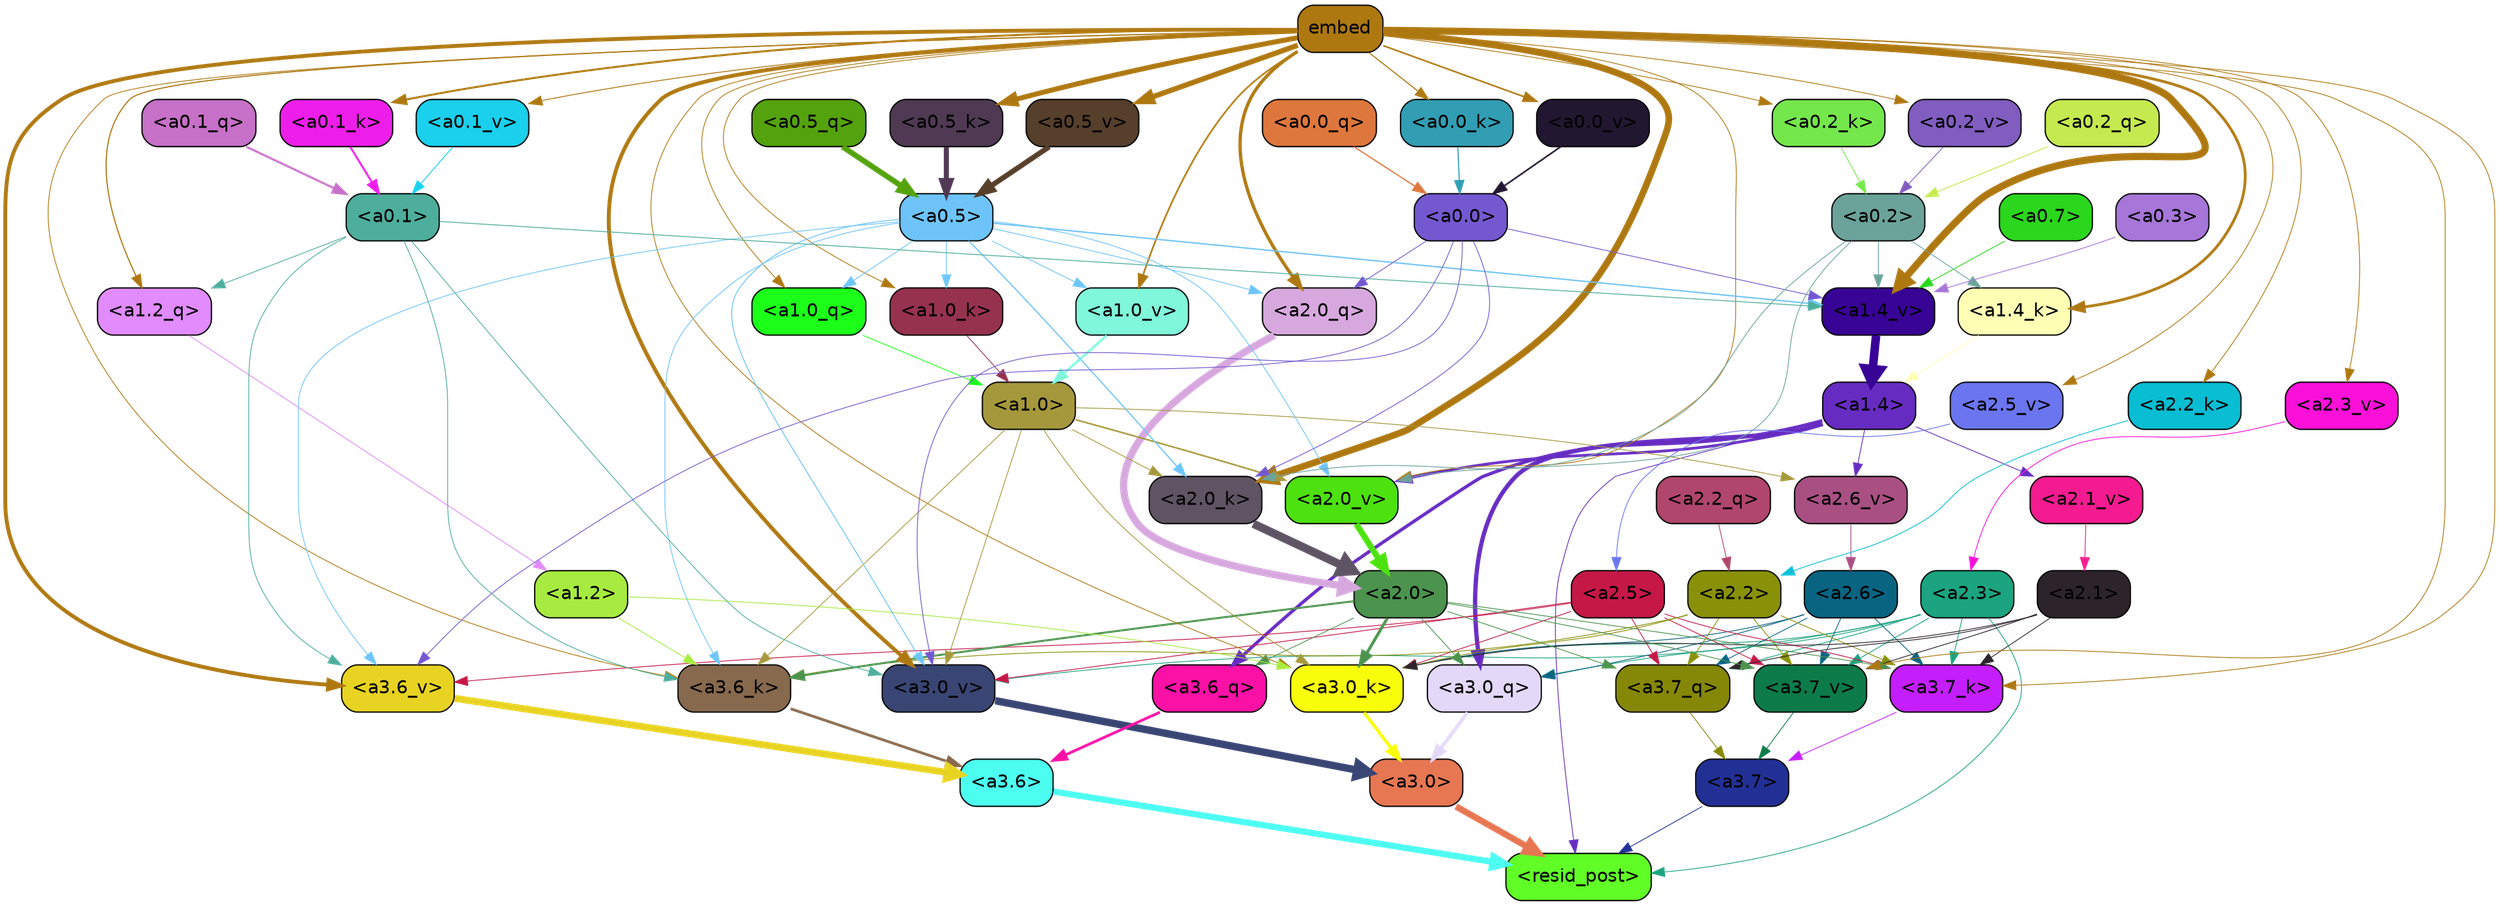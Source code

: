 strict digraph "" {
	graph [bgcolor=transparent,
		layout=dot,
		overlap=false,
		splines=true
	];
	"<a3.7>"	[color=black,
		fillcolor="#223096",
		fontname=Helvetica,
		shape=box,
		style="filled, rounded"];
	"<resid_post>"	[color=black,
		fillcolor="#60fd27",
		fontname=Helvetica,
		shape=box,
		style="filled, rounded"];
	"<a3.7>" -> "<resid_post>"	[color="#223096",
		penwidth=0.6];
	"<a3.6>"	[color=black,
		fillcolor="#4cfef0",
		fontname=Helvetica,
		shape=box,
		style="filled, rounded"];
	"<a3.6>" -> "<resid_post>"	[color="#4cfef0",
		penwidth=4.753257989883423];
	"<a3.0>"	[color=black,
		fillcolor="#e77753",
		fontname=Helvetica,
		shape=box,
		style="filled, rounded"];
	"<a3.0>" -> "<resid_post>"	[color="#e77753",
		penwidth=4.90053927898407];
	"<a2.3>"	[color=black,
		fillcolor="#1ba47f",
		fontname=Helvetica,
		shape=box,
		style="filled, rounded"];
	"<a2.3>" -> "<resid_post>"	[color="#1ba47f",
		penwidth=0.6];
	"<a3.7_q>"	[color=black,
		fillcolor="#858706",
		fontname=Helvetica,
		shape=box,
		style="filled, rounded"];
	"<a2.3>" -> "<a3.7_q>"	[color="#1ba47f",
		penwidth=0.6];
	"<a3.0_q>"	[color=black,
		fillcolor="#e3d8f8",
		fontname=Helvetica,
		shape=box,
		style="filled, rounded"];
	"<a2.3>" -> "<a3.0_q>"	[color="#1ba47f",
		penwidth=0.6];
	"<a3.7_k>"	[color=black,
		fillcolor="#c41efc",
		fontname=Helvetica,
		shape=box,
		style="filled, rounded"];
	"<a2.3>" -> "<a3.7_k>"	[color="#1ba47f",
		penwidth=0.6];
	"<a3.0_k>"	[color=black,
		fillcolor="#f8fd0b",
		fontname=Helvetica,
		shape=box,
		style="filled, rounded"];
	"<a2.3>" -> "<a3.0_k>"	[color="#1ba47f",
		penwidth=0.6];
	"<a3.7_v>"	[color=black,
		fillcolor="#0c7b49",
		fontname=Helvetica,
		shape=box,
		style="filled, rounded"];
	"<a2.3>" -> "<a3.7_v>"	[color="#1ba47f",
		penwidth=0.6];
	"<a3.0_v>"	[color=black,
		fillcolor="#394573",
		fontname=Helvetica,
		shape=box,
		style="filled, rounded"];
	"<a2.3>" -> "<a3.0_v>"	[color="#1ba47f",
		penwidth=0.6];
	"<a1.4>"	[color=black,
		fillcolor="#662cc1",
		fontname=Helvetica,
		shape=box,
		style="filled, rounded"];
	"<a1.4>" -> "<resid_post>"	[color="#662cc1",
		penwidth=0.6];
	"<a3.6_q>"	[color=black,
		fillcolor="#fb11a6",
		fontname=Helvetica,
		shape=box,
		style="filled, rounded"];
	"<a1.4>" -> "<a3.6_q>"	[color="#662cc1",
		penwidth=2.5149343013763428];
	"<a1.4>" -> "<a3.0_q>"	[color="#662cc1",
		penwidth=3.2760138511657715];
	"<a2.6_v>"	[color=black,
		fillcolor="#a95083",
		fontname=Helvetica,
		shape=box,
		style="filled, rounded"];
	"<a1.4>" -> "<a2.6_v>"	[color="#662cc1",
		penwidth=0.6];
	"<a2.1_v>"	[color=black,
		fillcolor="#f41b90",
		fontname=Helvetica,
		shape=box,
		style="filled, rounded"];
	"<a1.4>" -> "<a2.1_v>"	[color="#662cc1",
		penwidth=0.6];
	"<a2.0_v>"	[color=black,
		fillcolor="#4de10f",
		fontname=Helvetica,
		shape=box,
		style="filled, rounded"];
	"<a1.4>" -> "<a2.0_v>"	[color="#662cc1",
		penwidth=2.0870713144540787];
	"<a3.7_q>" -> "<a3.7>"	[color="#858706",
		penwidth=0.6];
	"<a3.6_q>" -> "<a3.6>"	[color="#fb11a6",
		penwidth=2.091020345687866];
	"<a3.0_q>" -> "<a3.0>"	[color="#e3d8f8",
		penwidth=2.7421876192092896];
	"<a3.7_k>" -> "<a3.7>"	[color="#c41efc",
		penwidth=0.6];
	"<a3.6_k>"	[color=black,
		fillcolor="#87694e",
		fontname=Helvetica,
		shape=box,
		style="filled, rounded"];
	"<a3.6_k>" -> "<a3.6>"	[color="#87694e",
		penwidth=2.048597991466522];
	"<a3.0_k>" -> "<a3.0>"	[color="#f8fd0b",
		penwidth=2.476402521133423];
	"<a3.7_v>" -> "<a3.7>"	[color="#0c7b49",
		penwidth=0.6];
	"<a3.6_v>"	[color=black,
		fillcolor="#e8d323",
		fontname=Helvetica,
		shape=box,
		style="filled, rounded"];
	"<a3.6_v>" -> "<a3.6>"	[color="#e8d323",
		penwidth=5.2550448179244995];
	"<a3.0_v>" -> "<a3.0>"	[color="#394573",
		penwidth=5.652270674705505];
	"<a2.6>"	[color=black,
		fillcolor="#096482",
		fontname=Helvetica,
		shape=box,
		style="filled, rounded"];
	"<a2.6>" -> "<a3.7_q>"	[color="#096482",
		penwidth=0.6];
	"<a2.6>" -> "<a3.0_q>"	[color="#096482",
		penwidth=0.6];
	"<a2.6>" -> "<a3.7_k>"	[color="#096482",
		penwidth=0.6];
	"<a2.6>" -> "<a3.0_k>"	[color="#096482",
		penwidth=0.6];
	"<a2.6>" -> "<a3.7_v>"	[color="#096482",
		penwidth=0.6];
	"<a2.5>"	[color=black,
		fillcolor="#c51847",
		fontname=Helvetica,
		shape=box,
		style="filled, rounded"];
	"<a2.5>" -> "<a3.7_q>"	[color="#c51847",
		penwidth=0.6];
	"<a2.5>" -> "<a3.7_k>"	[color="#c51847",
		penwidth=0.6];
	"<a2.5>" -> "<a3.0_k>"	[color="#c51847",
		penwidth=0.6];
	"<a2.5>" -> "<a3.7_v>"	[color="#c51847",
		penwidth=0.6];
	"<a2.5>" -> "<a3.6_v>"	[color="#c51847",
		penwidth=0.6];
	"<a2.5>" -> "<a3.0_v>"	[color="#c51847",
		penwidth=0.6];
	"<a2.2>"	[color=black,
		fillcolor="#899109",
		fontname=Helvetica,
		shape=box,
		style="filled, rounded"];
	"<a2.2>" -> "<a3.7_q>"	[color="#899109",
		penwidth=0.6];
	"<a2.2>" -> "<a3.7_k>"	[color="#899109",
		penwidth=0.6];
	"<a2.2>" -> "<a3.6_k>"	[color="#899109",
		penwidth=0.6];
	"<a2.2>" -> "<a3.0_k>"	[color="#899109",
		penwidth=0.6];
	"<a2.2>" -> "<a3.7_v>"	[color="#899109",
		penwidth=0.6];
	"<a2.1>"	[color=black,
		fillcolor="#2d242b",
		fontname=Helvetica,
		shape=box,
		style="filled, rounded"];
	"<a2.1>" -> "<a3.7_q>"	[color="#2d242b",
		penwidth=0.6];
	"<a2.1>" -> "<a3.7_k>"	[color="#2d242b",
		penwidth=0.6];
	"<a2.1>" -> "<a3.0_k>"	[color="#2d242b",
		penwidth=0.6];
	"<a2.1>" -> "<a3.7_v>"	[color="#2d242b",
		penwidth=0.6];
	"<a2.0>"	[color=black,
		fillcolor="#4c934e",
		fontname=Helvetica,
		shape=box,
		style="filled, rounded"];
	"<a2.0>" -> "<a3.7_q>"	[color="#4c934e",
		penwidth=0.6];
	"<a2.0>" -> "<a3.6_q>"	[color="#4c934e",
		penwidth=0.6];
	"<a2.0>" -> "<a3.0_q>"	[color="#4c934e",
		penwidth=0.6];
	"<a2.0>" -> "<a3.7_k>"	[color="#4c934e",
		penwidth=0.6];
	"<a2.0>" -> "<a3.6_k>"	[color="#4c934e",
		penwidth=1.5290023684501648];
	"<a2.0>" -> "<a3.0_k>"	[color="#4c934e",
		penwidth=2.2635570764541626];
	"<a2.0>" -> "<a3.7_v>"	[color="#4c934e",
		penwidth=0.6];
	embed	[color=black,
		fillcolor="#ae7811",
		fontname=Helvetica,
		shape=box,
		style="filled, rounded"];
	embed -> "<a3.7_k>"	[color="#ae7811",
		penwidth=0.6];
	embed -> "<a3.6_k>"	[color="#ae7811",
		penwidth=0.6];
	embed -> "<a3.0_k>"	[color="#ae7811",
		penwidth=0.6];
	embed -> "<a3.7_v>"	[color="#ae7811",
		penwidth=0.6];
	embed -> "<a3.6_v>"	[color="#ae7811",
		penwidth=2.9556376338005066];
	embed -> "<a3.0_v>"	[color="#ae7811",
		penwidth=2.972973108291626];
	"<a2.0_q>"	[color=black,
		fillcolor="#d7a8de",
		fontname=Helvetica,
		shape=box,
		style="filled, rounded"];
	embed -> "<a2.0_q>"	[color="#ae7811",
		penwidth=2.522909115999937];
	"<a2.2_k>"	[color=black,
		fillcolor="#09bdd3",
		fontname=Helvetica,
		shape=box,
		style="filled, rounded"];
	embed -> "<a2.2_k>"	[color="#ae7811",
		penwidth=0.6];
	"<a2.0_k>"	[color=black,
		fillcolor="#5f5463",
		fontname=Helvetica,
		shape=box,
		style="filled, rounded"];
	embed -> "<a2.0_k>"	[color="#ae7811",
		penwidth=5.094568967819214];
	"<a2.5_v>"	[color=black,
		fillcolor="#6b75f0",
		fontname=Helvetica,
		shape=box,
		style="filled, rounded"];
	embed -> "<a2.5_v>"	[color="#ae7811",
		penwidth=0.6];
	"<a2.3_v>"	[color=black,
		fillcolor="#fb10d9",
		fontname=Helvetica,
		shape=box,
		style="filled, rounded"];
	embed -> "<a2.3_v>"	[color="#ae7811",
		penwidth=0.6];
	embed -> "<a2.0_v>"	[color="#ae7811",
		penwidth=0.6];
	"<a1.2_q>"	[color=black,
		fillcolor="#e18bfc",
		fontname=Helvetica,
		shape=box,
		style="filled, rounded"];
	embed -> "<a1.2_q>"	[color="#ae7811",
		penwidth=0.8520002365112305];
	"<a1.0_q>"	[color=black,
		fillcolor="#1bff19",
		fontname=Helvetica,
		shape=box,
		style="filled, rounded"];
	embed -> "<a1.0_q>"	[color="#ae7811",
		penwidth=0.6];
	"<a1.4_k>"	[color=black,
		fillcolor="#feffb5",
		fontname=Helvetica,
		shape=box,
		style="filled, rounded"];
	embed -> "<a1.4_k>"	[color="#ae7811",
		penwidth=2.115079402923584];
	"<a1.0_k>"	[color=black,
		fillcolor="#96324e",
		fontname=Helvetica,
		shape=box,
		style="filled, rounded"];
	embed -> "<a1.0_k>"	[color="#ae7811",
		penwidth=0.6];
	"<a1.4_v>"	[color=black,
		fillcolor="#370495",
		fontname=Helvetica,
		shape=box,
		style="filled, rounded"];
	embed -> "<a1.4_v>"	[color="#ae7811",
		penwidth=5.504090070724487];
	"<a1.0_v>"	[color=black,
		fillcolor="#80f6db",
		fontname=Helvetica,
		shape=box,
		style="filled, rounded"];
	embed -> "<a1.0_v>"	[color="#ae7811",
		penwidth=1.2935692071914673];
	"<a0.5_k>"	[color=black,
		fillcolor="#4f3953",
		fontname=Helvetica,
		shape=box,
		style="filled, rounded"];
	embed -> "<a0.5_k>"	[color="#ae7811",
		penwidth=3.851005434989929];
	"<a0.2_k>"	[color=black,
		fillcolor="#74e74c",
		fontname=Helvetica,
		shape=box,
		style="filled, rounded"];
	embed -> "<a0.2_k>"	[color="#ae7811",
		penwidth=0.6];
	"<a0.1_k>"	[color=black,
		fillcolor="#ee1eea",
		fontname=Helvetica,
		shape=box,
		style="filled, rounded"];
	embed -> "<a0.1_k>"	[color="#ae7811",
		penwidth=1.5319340229034424];
	"<a0.0_k>"	[color=black,
		fillcolor="#329eb3",
		fontname=Helvetica,
		shape=box,
		style="filled, rounded"];
	embed -> "<a0.0_k>"	[color="#ae7811",
		penwidth=0.8205299377441406];
	"<a0.5_v>"	[color=black,
		fillcolor="#563f2b",
		fontname=Helvetica,
		shape=box,
		style="filled, rounded"];
	embed -> "<a0.5_v>"	[color="#ae7811",
		penwidth=4.012355327606201];
	"<a0.2_v>"	[color=black,
		fillcolor="#805dbf",
		fontname=Helvetica,
		shape=box,
		style="filled, rounded"];
	embed -> "<a0.2_v>"	[color="#ae7811",
		penwidth=0.6];
	"<a0.1_v>"	[color=black,
		fillcolor="#1ad0ec",
		fontname=Helvetica,
		shape=box,
		style="filled, rounded"];
	embed -> "<a0.1_v>"	[color="#ae7811",
		penwidth=0.6730842590332031];
	"<a0.0_v>"	[color=black,
		fillcolor="#221730",
		fontname=Helvetica,
		shape=box,
		style="filled, rounded"];
	embed -> "<a0.0_v>"	[color="#ae7811",
		penwidth=1.2175352573394775];
	"<a1.2>"	[color=black,
		fillcolor="#a7eb40",
		fontname=Helvetica,
		shape=box,
		style="filled, rounded"];
	"<a1.2>" -> "<a3.6_k>"	[color="#a7eb40",
		penwidth=0.6];
	"<a1.2>" -> "<a3.0_k>"	[color="#a7eb40",
		penwidth=0.6];
	"<a1.0>"	[color=black,
		fillcolor="#a5983c",
		fontname=Helvetica,
		shape=box,
		style="filled, rounded"];
	"<a1.0>" -> "<a3.6_k>"	[color="#a5983c",
		penwidth=0.6];
	"<a1.0>" -> "<a3.0_k>"	[color="#a5983c",
		penwidth=0.6];
	"<a1.0>" -> "<a3.0_v>"	[color="#a5983c",
		penwidth=0.6];
	"<a1.0>" -> "<a2.0_k>"	[color="#a5983c",
		penwidth=0.6];
	"<a1.0>" -> "<a2.6_v>"	[color="#a5983c",
		penwidth=0.6];
	"<a1.0>" -> "<a2.0_v>"	[color="#a5983c",
		penwidth=1.2152502536773682];
	"<a0.5>"	[color=black,
		fillcolor="#6ec4f8",
		fontname=Helvetica,
		shape=box,
		style="filled, rounded"];
	"<a0.5>" -> "<a3.6_k>"	[color="#6ec4f8",
		penwidth=0.6];
	"<a0.5>" -> "<a3.6_v>"	[color="#6ec4f8",
		penwidth=0.6];
	"<a0.5>" -> "<a3.0_v>"	[color="#6ec4f8",
		penwidth=0.6790935099124908];
	"<a0.5>" -> "<a2.0_q>"	[color="#6ec4f8",
		penwidth=0.6];
	"<a0.5>" -> "<a2.0_k>"	[color="#6ec4f8",
		penwidth=0.8835153579711914];
	"<a0.5>" -> "<a2.0_v>"	[color="#6ec4f8",
		penwidth=0.6];
	"<a0.5>" -> "<a1.0_q>"	[color="#6ec4f8",
		penwidth=0.6];
	"<a0.5>" -> "<a1.0_k>"	[color="#6ec4f8",
		penwidth=0.6];
	"<a0.5>" -> "<a1.4_v>"	[color="#6ec4f8",
		penwidth=1.022335171699524];
	"<a0.5>" -> "<a1.0_v>"	[color="#6ec4f8",
		penwidth=0.6];
	"<a0.1>"	[color=black,
		fillcolor="#4eae9c",
		fontname=Helvetica,
		shape=box,
		style="filled, rounded"];
	"<a0.1>" -> "<a3.6_k>"	[color="#4eae9c",
		penwidth=0.6];
	"<a0.1>" -> "<a3.6_v>"	[color="#4eae9c",
		penwidth=0.6];
	"<a0.1>" -> "<a3.0_v>"	[color="#4eae9c",
		penwidth=0.6];
	"<a0.1>" -> "<a1.2_q>"	[color="#4eae9c",
		penwidth=0.6];
	"<a0.1>" -> "<a1.4_v>"	[color="#4eae9c",
		penwidth=0.6438122987747192];
	"<a0.0>"	[color=black,
		fillcolor="#7458d0",
		fontname=Helvetica,
		shape=box,
		style="filled, rounded"];
	"<a0.0>" -> "<a3.6_v>"	[color="#7458d0",
		penwidth=0.6];
	"<a0.0>" -> "<a3.0_v>"	[color="#7458d0",
		penwidth=0.6];
	"<a0.0>" -> "<a2.0_q>"	[color="#7458d0",
		penwidth=0.6];
	"<a0.0>" -> "<a2.0_k>"	[color="#7458d0",
		penwidth=0.6];
	"<a0.0>" -> "<a1.4_v>"	[color="#7458d0",
		penwidth=0.6];
	"<a2.2_q>"	[color=black,
		fillcolor="#b0466b",
		fontname=Helvetica,
		shape=box,
		style="filled, rounded"];
	"<a2.2_q>" -> "<a2.2>"	[color="#b0466b",
		penwidth=0.6];
	"<a2.0_q>" -> "<a2.0>"	[color="#d7a8de",
		penwidth=5.557696580886841];
	"<a2.2_k>" -> "<a2.2>"	[color="#09bdd3",
		penwidth=0.6];
	"<a2.0_k>" -> "<a2.0>"	[color="#5f5463",
		penwidth=6.320472955703735];
	"<a2.6_v>" -> "<a2.6>"	[color="#a95083",
		penwidth=0.6];
	"<a2.5_v>" -> "<a2.5>"	[color="#6b75f0",
		penwidth=0.6];
	"<a2.3_v>" -> "<a2.3>"	[color="#fb10d9",
		penwidth=0.6];
	"<a2.1_v>" -> "<a2.1>"	[color="#f41b90",
		penwidth=0.6];
	"<a2.0_v>" -> "<a2.0>"	[color="#4de10f",
		penwidth=4.611755967140198];
	"<a0.2>"	[color=black,
		fillcolor="#6ba39b",
		fontname=Helvetica,
		shape=box,
		style="filled, rounded"];
	"<a0.2>" -> "<a2.0_k>"	[color="#6ba39b",
		penwidth=0.6];
	"<a0.2>" -> "<a2.0_v>"	[color="#6ba39b",
		penwidth=0.6];
	"<a0.2>" -> "<a1.4_k>"	[color="#6ba39b",
		penwidth=0.6];
	"<a0.2>" -> "<a1.4_v>"	[color="#6ba39b",
		penwidth=0.6];
	"<a1.2_q>" -> "<a1.2>"	[color="#e18bfc",
		penwidth=0.6145738363265991];
	"<a1.0_q>" -> "<a1.0>"	[color="#1bff19",
		penwidth=0.6];
	"<a1.4_k>" -> "<a1.4>"	[color="#feffb5",
		penwidth=0.6];
	"<a1.0_k>" -> "<a1.0>"	[color="#96324e",
		penwidth=0.6];
	"<a1.4_v>" -> "<a1.4>"	[color="#370495",
		penwidth=6.5241758823394775];
	"<a1.0_v>" -> "<a1.0>"	[color="#80f6db",
		penwidth=1.8809151649475098];
	"<a0.7>"	[color=black,
		fillcolor="#2ad71d",
		fontname=Helvetica,
		shape=box,
		style="filled, rounded"];
	"<a0.7>" -> "<a1.4_v>"	[color="#2ad71d",
		penwidth=0.6];
	"<a0.3>"	[color=black,
		fillcolor="#a676d8",
		fontname=Helvetica,
		shape=box,
		style="filled, rounded"];
	"<a0.3>" -> "<a1.4_v>"	[color="#a676d8",
		penwidth=0.6];
	"<a0.5_q>"	[color=black,
		fillcolor="#54a20d",
		fontname=Helvetica,
		shape=box,
		style="filled, rounded"];
	"<a0.5_q>" -> "<a0.5>"	[color="#54a20d",
		penwidth=4.2370394468307495];
	"<a0.2_q>"	[color=black,
		fillcolor="#c5ea4f",
		fontname=Helvetica,
		shape=box,
		style="filled, rounded"];
	"<a0.2_q>" -> "<a0.2>"	[color="#c5ea4f",
		penwidth=0.6822714805603027];
	"<a0.1_q>"	[color=black,
		fillcolor="#c670c7",
		fontname=Helvetica,
		shape=box,
		style="filled, rounded"];
	"<a0.1_q>" -> "<a0.1>"	[color="#c670c7",
		penwidth=1.6176555156707764];
	"<a0.0_q>"	[color=black,
		fillcolor="#dd773d",
		fontname=Helvetica,
		shape=box,
		style="filled, rounded"];
	"<a0.0_q>" -> "<a0.0>"	[color="#dd773d",
		penwidth=0.9359095096588135];
	"<a0.5_k>" -> "<a0.5>"	[color="#4f3953",
		penwidth=3.8599258065223694];
	"<a0.2_k>" -> "<a0.2>"	[color="#74e74c",
		penwidth=0.6];
	"<a0.1_k>" -> "<a0.1>"	[color="#ee1eea",
		penwidth=1.5140717029571533];
	"<a0.0_k>" -> "<a0.0>"	[color="#329eb3",
		penwidth=0.8258748054504395];
	"<a0.5_v>" -> "<a0.5>"	[color="#563f2b",
		penwidth=4.0173709988594055];
	"<a0.2_v>" -> "<a0.2>"	[color="#805dbf",
		penwidth=0.6];
	"<a0.1_v>" -> "<a0.1>"	[color="#1ad0ec",
		penwidth=0.6690568923950195];
	"<a0.0_v>" -> "<a0.0>"	[color="#221730",
		penwidth=1.2524418830871582];
}
